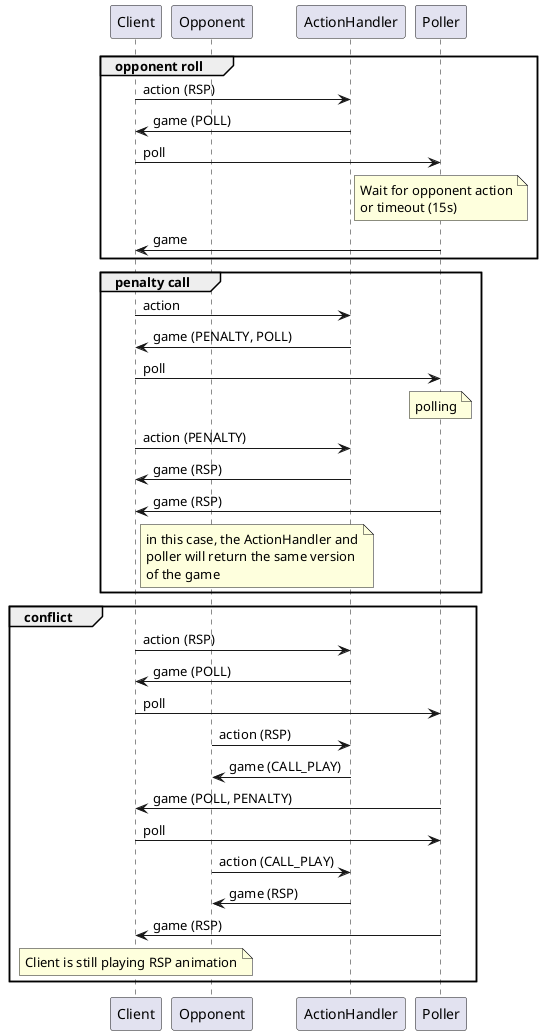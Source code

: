 @startuml

participant Client
participant Opponent
participant ActionHandler as AH
participant Poller

group opponent roll
Client -> AH: action (RSP)
AH -> Client: game (POLL)
Client -> Poller: poll
note over Poller
Wait for opponent action
or timeout (15s)
endnote
Poller -> Client: game
end

group penalty call
Client -> AH: action
AH -> Client: game (PENALTY, POLL)
Client -> Poller: poll
note over Poller
polling
endnote
Client -> AH: action (PENALTY)
AH -> Client: game (RSP)
Poller -> Client: game (RSP)
note right of Client
in this case, the ActionHandler and
poller will return the same version
of the game
endnote
end

group conflict
Client -> AH: action (RSP)
AH -> Client: game (POLL)
Client -> Poller: poll
Opponent -> AH: action (RSP)
AH -> Opponent: game (CALL_PLAY)
Poller -> Client: game (POLL, PENALTY)
Client -> Poller: poll
Opponent -> AH: action (CALL_PLAY)
AH -> Opponent: game (RSP)
Poller -> Client: game (RSP)
note over Client
Client is still playing RSP animation
endnote
end

@enduml
